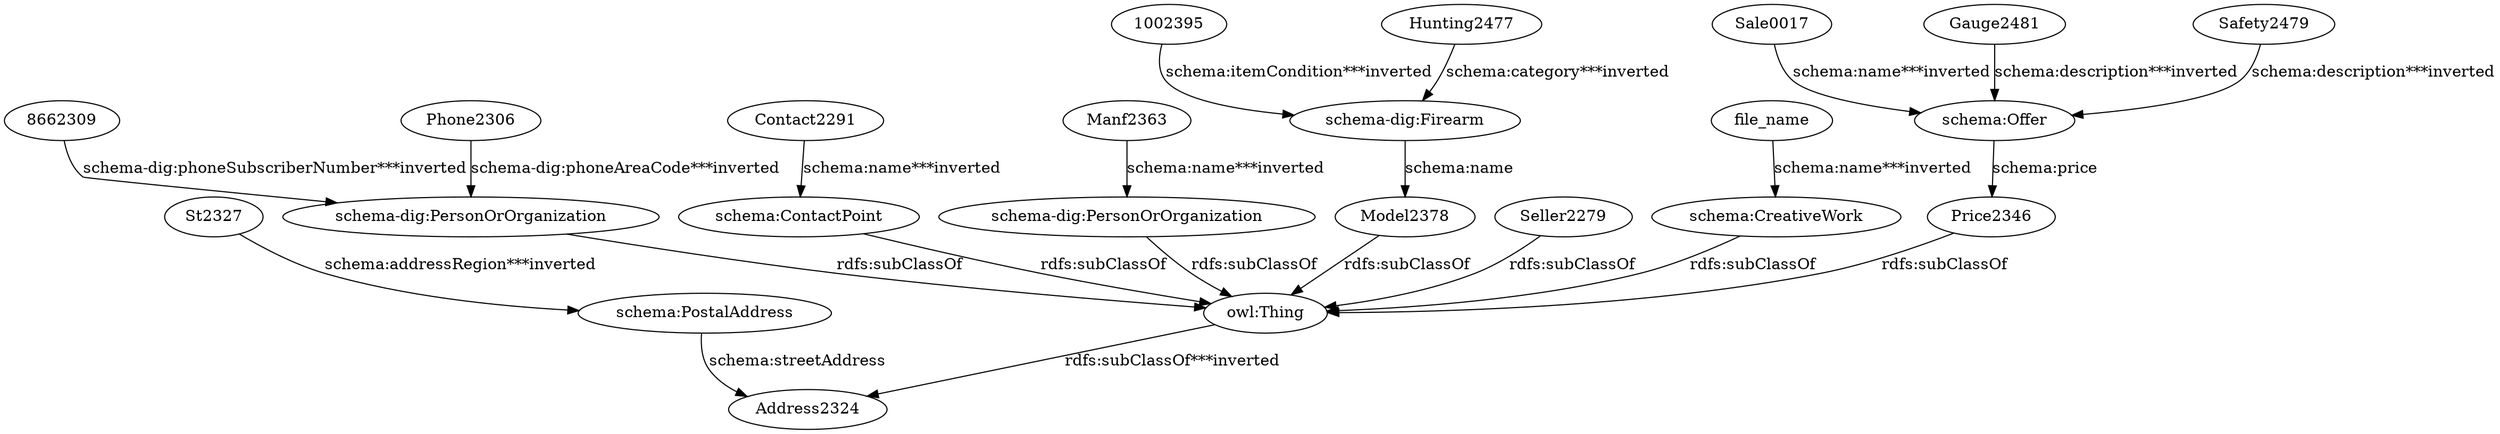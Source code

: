digraph {
  "1002395" [type=attribute_name,label="1002395"]
  "8662309" [type=attribute_name,label="8662309"]
  "schema-dig:Firearm1" [type=class_uri,label="schema-dig:Firearm"]
  "schema-dig:PersonOrOrganization1" [type=class_uri,label="schema-dig:PersonOrOrganization"]
  Contact2291 [type=attribute_name,label=Contact2291]
  "schema:ContactPoint1" [type=class_uri,label="schema:ContactPoint"]
  Gauge2481 [type=attribute_name,label=Gauge2481]
  "schema:Offer1" [type=class_uri,label="schema:Offer"]
  Hunting2477 [type=attribute_name,label=Hunting2477]
  Manf2363 [type=attribute_name,label=Manf2363]
  "schema-dig:PersonOrOrganization2" [type=class_uri,label="schema-dig:PersonOrOrganization"]
  Model2378 [type=attribute_name,label=Model2378]
  "owl:Thing" [type=special,label="owl:Thing"]
  Phone2306 [type=attribute_name,label=Phone2306]
  Price2346 [type=attribute_name,label=Price2346]
  Safety2479 [type=attribute_name,label=Safety2479]
  Sale0017 [type=attribute_name,label=Sale0017]
  Seller2279 [type=attribute_name,label=Seller2279]
  St2327 [type=attribute_name,label=St2327]
  "schema:PostalAddress1" [type=class_uri,label="schema:PostalAddress"]
  file_name [type=attribute_name,label=file_name]
  "schema:CreativeWork1" [type=class_uri,label="schema:CreativeWork"]
  Address2324 [type=attribute_name,label=Address2324]
  "1002395" -> "schema-dig:Firearm1" [type=st_property_uri,label="schema:itemCondition***inverted"]
  "8662309" -> "schema-dig:PersonOrOrganization1" [type=st_property_uri,label="schema-dig:phoneSubscriberNumber***inverted"]
  Contact2291 -> "schema:ContactPoint1" [type=st_property_uri,label="schema:name***inverted"]
  Gauge2481 -> "schema:Offer1" [type=st_property_uri,label="schema:description***inverted"]
  Hunting2477 -> "schema-dig:Firearm1" [type=st_property_uri,label="schema:category***inverted"]
  Manf2363 -> "schema-dig:PersonOrOrganization2" [type=st_property_uri,label="schema:name***inverted"]
  Model2378 -> "owl:Thing" [label="rdfs:subClassOf",type=inherited]
  Phone2306 -> "schema-dig:PersonOrOrganization1" [type=st_property_uri,label="schema-dig:phoneAreaCode***inverted"]
  Price2346 -> "owl:Thing" [label="rdfs:subClassOf",type=inherited]
  Safety2479 -> "schema:Offer1" [type=st_property_uri,label="schema:description***inverted"]
  Sale0017 -> "schema:Offer1" [type=st_property_uri,label="schema:name***inverted"]
  Seller2279 -> "owl:Thing" [label="rdfs:subClassOf",type=inherited]
  St2327 -> "schema:PostalAddress1" [type=st_property_uri,label="schema:addressRegion***inverted"]
  file_name -> "schema:CreativeWork1" [type=st_property_uri,label="schema:name***inverted"]
  "owl:Thing" -> Address2324 [type=inherited,label="rdfs:subClassOf***inverted"]
  "schema-dig:Firearm1" -> Model2378 [label="schema:name",type=st_property_uri]
  "schema-dig:PersonOrOrganization1" -> "owl:Thing" [label="rdfs:subClassOf",type=inherited]
  "schema-dig:PersonOrOrganization2" -> "owl:Thing" [label="rdfs:subClassOf",type=inherited]
  "schema:ContactPoint1" -> "owl:Thing" [label="rdfs:subClassOf",type=inherited]
  "schema:CreativeWork1" -> "owl:Thing" [label="rdfs:subClassOf",type=inherited]
  "schema:Offer1" -> Price2346 [label="schema:price",type=st_property_uri]
  "schema:PostalAddress1" -> Address2324 [label="schema:streetAddress",type=st_property_uri]
}
